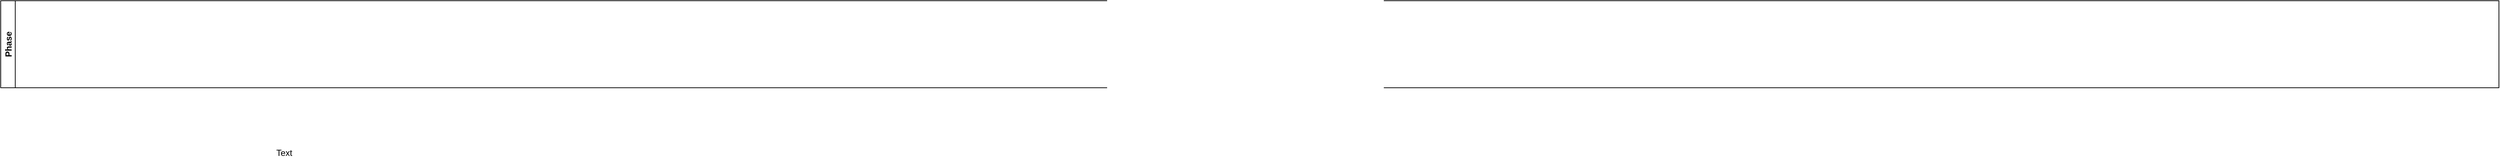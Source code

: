 <mxfile version="14.2.7" type="github"><diagram id="prtHgNgQTEPvFCAcTncT" name="Page-1"><mxGraphModel dx="806" dy="451" grid="1" gridSize="10" guides="1" tooltips="1" connect="1" arrows="1" fold="1" page="1" pageScale="1" pageWidth="1169" pageHeight="827" math="0" shadow="0"><root><mxCell id="0"/><mxCell id="1" parent="0"/><mxCell id="0CfCh1Eo6uAoMnPPUOGd-8" value="Phase" style="swimlane;startSize=20;horizontal=0;" vertex="1" parent="1"><mxGeometry x="20" y="40" width="3440" height="120" as="geometry"/></mxCell><mxCell id="0CfCh1Eo6uAoMnPPUOGd-13" value="Text" style="text;html=1;align=center;verticalAlign=middle;resizable=0;points=[];autosize=1;" vertex="1" parent="1"><mxGeometry x="390" y="240" width="40" height="20" as="geometry"/></mxCell></root></mxGraphModel></diagram></mxfile>